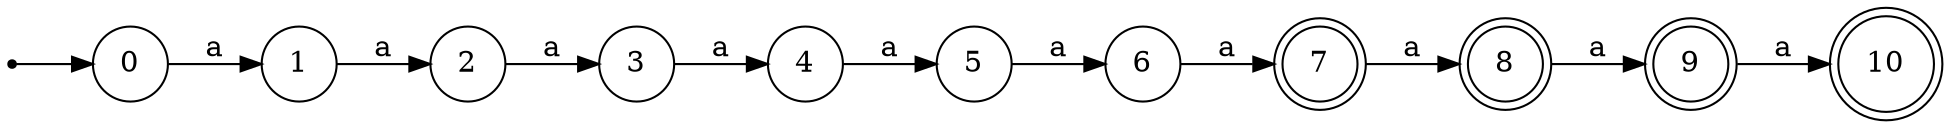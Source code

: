 digraph DFA {
  rankdir=LR;
  node [shape = doublecircle];
  7;
  8;
  9;
  10;
  node [shape = circle];
  start [shape=point];
  start -> 0;
  0 -> 1 [label="a"];
  1 -> 2 [label="a"];
  2 -> 3 [label="a"];
  3 -> 4 [label="a"];
  4 -> 5 [label="a"];
  5 -> 6 [label="a"];
  6 -> 7 [label="a"];
  7 -> 8 [label="a"];
  8 -> 9 [label="a"];
  9 -> 10 [label="a"];
}
